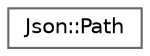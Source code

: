 digraph "Graphical Class Hierarchy"
{
 // LATEX_PDF_SIZE
  bgcolor="transparent";
  edge [fontname=Helvetica,fontsize=10,labelfontname=Helvetica,labelfontsize=10];
  node [fontname=Helvetica,fontsize=10,shape=box,height=0.2,width=0.4];
  rankdir="LR";
  Node0 [label="Json::Path",height=0.2,width=0.4,color="grey40", fillcolor="white", style="filled",URL="$class_json_1_1_path.html",tooltip="Experimental and untested: represents a \"path\" to access a node."];
}
